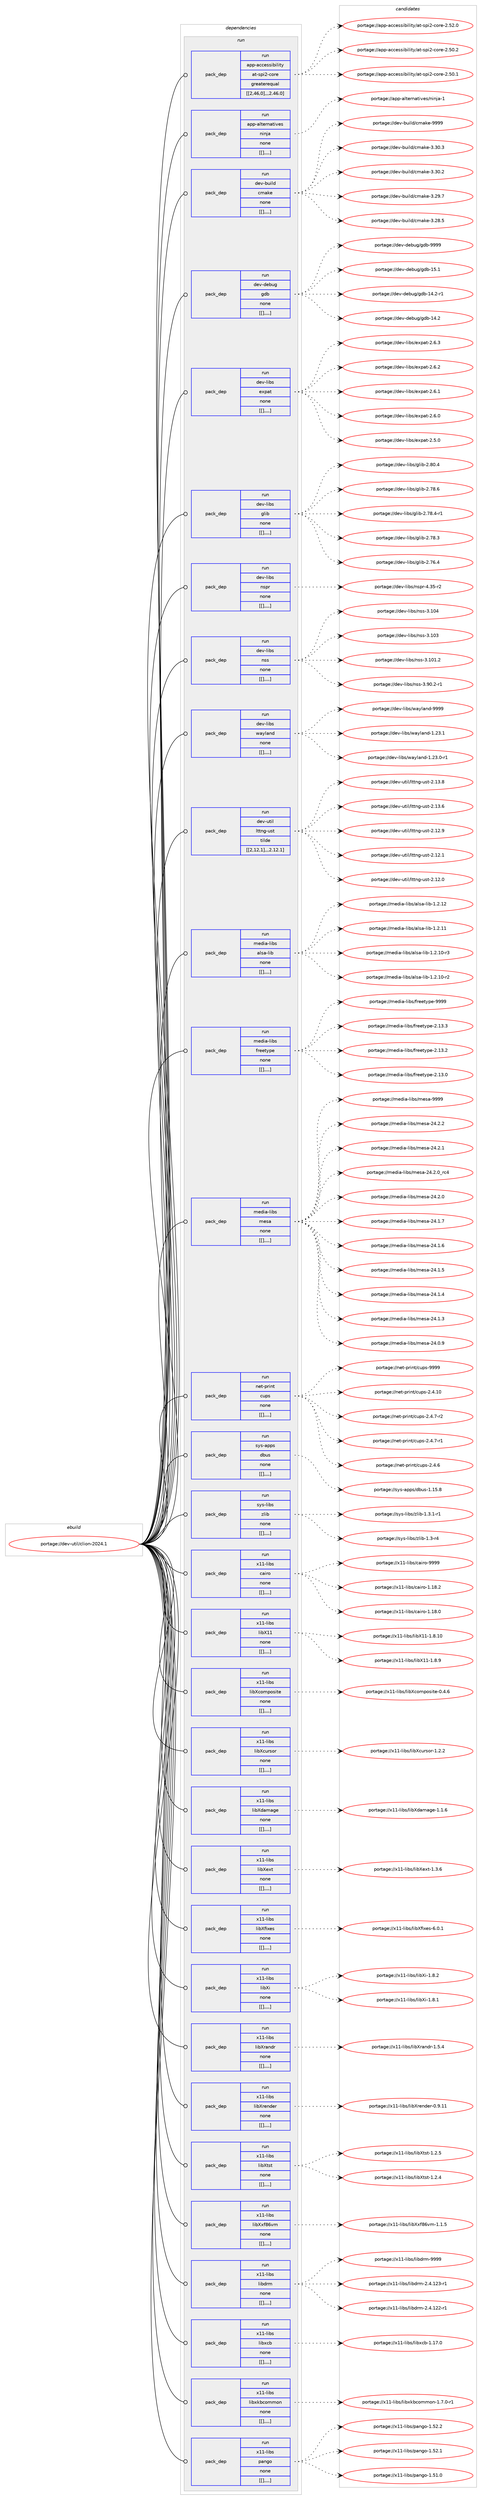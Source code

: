 digraph prolog {

# *************
# Graph options
# *************

newrank=true;
concentrate=true;
compound=true;
graph [rankdir=LR,fontname=Helvetica,fontsize=10,ranksep=1.5];#, ranksep=2.5, nodesep=0.2];
edge  [arrowhead=vee];
node  [fontname=Helvetica,fontsize=10];

# **********
# The ebuild
# **********

subgraph cluster_leftcol {
color=gray;
label=<<i>ebuild</i>>;
id [label="portage://dev-util/clion-2024.1", color=red, width=4, href="../dev-util/clion-2024.1.svg"];
}

# ****************
# The dependencies
# ****************

subgraph cluster_midcol {
color=gray;
label=<<i>dependencies</i>>;
subgraph cluster_compile {
fillcolor="#eeeeee";
style=filled;
label=<<i>compile</i>>;
}
subgraph cluster_compileandrun {
fillcolor="#eeeeee";
style=filled;
label=<<i>compile and run</i>>;
}
subgraph cluster_run {
fillcolor="#eeeeee";
style=filled;
label=<<i>run</i>>;
subgraph pack152646 {
dependency215225 [label=<<TABLE BORDER="0" CELLBORDER="1" CELLSPACING="0" CELLPADDING="4" WIDTH="220"><TR><TD ROWSPAN="6" CELLPADDING="30">pack_dep</TD></TR><TR><TD WIDTH="110">run</TD></TR><TR><TD>app-accessibility</TD></TR><TR><TD>at-spi2-core</TD></TR><TR><TD>greaterequal</TD></TR><TR><TD>[[2,46,0],,,2.46.0]</TD></TR></TABLE>>, shape=none, color=blue];
}
id:e -> dependency215225:w [weight=20,style="solid",arrowhead="odot"];
subgraph pack152647 {
dependency215226 [label=<<TABLE BORDER="0" CELLBORDER="1" CELLSPACING="0" CELLPADDING="4" WIDTH="220"><TR><TD ROWSPAN="6" CELLPADDING="30">pack_dep</TD></TR><TR><TD WIDTH="110">run</TD></TR><TR><TD>app-alternatives</TD></TR><TR><TD>ninja</TD></TR><TR><TD>none</TD></TR><TR><TD>[[],,,,]</TD></TR></TABLE>>, shape=none, color=blue];
}
id:e -> dependency215226:w [weight=20,style="solid",arrowhead="odot"];
subgraph pack152648 {
dependency215227 [label=<<TABLE BORDER="0" CELLBORDER="1" CELLSPACING="0" CELLPADDING="4" WIDTH="220"><TR><TD ROWSPAN="6" CELLPADDING="30">pack_dep</TD></TR><TR><TD WIDTH="110">run</TD></TR><TR><TD>dev-build</TD></TR><TR><TD>cmake</TD></TR><TR><TD>none</TD></TR><TR><TD>[[],,,,]</TD></TR></TABLE>>, shape=none, color=blue];
}
id:e -> dependency215227:w [weight=20,style="solid",arrowhead="odot"];
subgraph pack152649 {
dependency215228 [label=<<TABLE BORDER="0" CELLBORDER="1" CELLSPACING="0" CELLPADDING="4" WIDTH="220"><TR><TD ROWSPAN="6" CELLPADDING="30">pack_dep</TD></TR><TR><TD WIDTH="110">run</TD></TR><TR><TD>dev-debug</TD></TR><TR><TD>gdb</TD></TR><TR><TD>none</TD></TR><TR><TD>[[],,,,]</TD></TR></TABLE>>, shape=none, color=blue];
}
id:e -> dependency215228:w [weight=20,style="solid",arrowhead="odot"];
subgraph pack152650 {
dependency215229 [label=<<TABLE BORDER="0" CELLBORDER="1" CELLSPACING="0" CELLPADDING="4" WIDTH="220"><TR><TD ROWSPAN="6" CELLPADDING="30">pack_dep</TD></TR><TR><TD WIDTH="110">run</TD></TR><TR><TD>dev-libs</TD></TR><TR><TD>expat</TD></TR><TR><TD>none</TD></TR><TR><TD>[[],,,,]</TD></TR></TABLE>>, shape=none, color=blue];
}
id:e -> dependency215229:w [weight=20,style="solid",arrowhead="odot"];
subgraph pack152651 {
dependency215230 [label=<<TABLE BORDER="0" CELLBORDER="1" CELLSPACING="0" CELLPADDING="4" WIDTH="220"><TR><TD ROWSPAN="6" CELLPADDING="30">pack_dep</TD></TR><TR><TD WIDTH="110">run</TD></TR><TR><TD>dev-libs</TD></TR><TR><TD>glib</TD></TR><TR><TD>none</TD></TR><TR><TD>[[],,,,]</TD></TR></TABLE>>, shape=none, color=blue];
}
id:e -> dependency215230:w [weight=20,style="solid",arrowhead="odot"];
subgraph pack152652 {
dependency215231 [label=<<TABLE BORDER="0" CELLBORDER="1" CELLSPACING="0" CELLPADDING="4" WIDTH="220"><TR><TD ROWSPAN="6" CELLPADDING="30">pack_dep</TD></TR><TR><TD WIDTH="110">run</TD></TR><TR><TD>dev-libs</TD></TR><TR><TD>nspr</TD></TR><TR><TD>none</TD></TR><TR><TD>[[],,,,]</TD></TR></TABLE>>, shape=none, color=blue];
}
id:e -> dependency215231:w [weight=20,style="solid",arrowhead="odot"];
subgraph pack152653 {
dependency215232 [label=<<TABLE BORDER="0" CELLBORDER="1" CELLSPACING="0" CELLPADDING="4" WIDTH="220"><TR><TD ROWSPAN="6" CELLPADDING="30">pack_dep</TD></TR><TR><TD WIDTH="110">run</TD></TR><TR><TD>dev-libs</TD></TR><TR><TD>nss</TD></TR><TR><TD>none</TD></TR><TR><TD>[[],,,,]</TD></TR></TABLE>>, shape=none, color=blue];
}
id:e -> dependency215232:w [weight=20,style="solid",arrowhead="odot"];
subgraph pack152654 {
dependency215233 [label=<<TABLE BORDER="0" CELLBORDER="1" CELLSPACING="0" CELLPADDING="4" WIDTH="220"><TR><TD ROWSPAN="6" CELLPADDING="30">pack_dep</TD></TR><TR><TD WIDTH="110">run</TD></TR><TR><TD>dev-libs</TD></TR><TR><TD>wayland</TD></TR><TR><TD>none</TD></TR><TR><TD>[[],,,,]</TD></TR></TABLE>>, shape=none, color=blue];
}
id:e -> dependency215233:w [weight=20,style="solid",arrowhead="odot"];
subgraph pack152655 {
dependency215234 [label=<<TABLE BORDER="0" CELLBORDER="1" CELLSPACING="0" CELLPADDING="4" WIDTH="220"><TR><TD ROWSPAN="6" CELLPADDING="30">pack_dep</TD></TR><TR><TD WIDTH="110">run</TD></TR><TR><TD>dev-util</TD></TR><TR><TD>lttng-ust</TD></TR><TR><TD>tilde</TD></TR><TR><TD>[[2,12,1],,,2.12.1]</TD></TR></TABLE>>, shape=none, color=blue];
}
id:e -> dependency215234:w [weight=20,style="solid",arrowhead="odot"];
subgraph pack152656 {
dependency215235 [label=<<TABLE BORDER="0" CELLBORDER="1" CELLSPACING="0" CELLPADDING="4" WIDTH="220"><TR><TD ROWSPAN="6" CELLPADDING="30">pack_dep</TD></TR><TR><TD WIDTH="110">run</TD></TR><TR><TD>media-libs</TD></TR><TR><TD>alsa-lib</TD></TR><TR><TD>none</TD></TR><TR><TD>[[],,,,]</TD></TR></TABLE>>, shape=none, color=blue];
}
id:e -> dependency215235:w [weight=20,style="solid",arrowhead="odot"];
subgraph pack152657 {
dependency215236 [label=<<TABLE BORDER="0" CELLBORDER="1" CELLSPACING="0" CELLPADDING="4" WIDTH="220"><TR><TD ROWSPAN="6" CELLPADDING="30">pack_dep</TD></TR><TR><TD WIDTH="110">run</TD></TR><TR><TD>media-libs</TD></TR><TR><TD>freetype</TD></TR><TR><TD>none</TD></TR><TR><TD>[[],,,,]</TD></TR></TABLE>>, shape=none, color=blue];
}
id:e -> dependency215236:w [weight=20,style="solid",arrowhead="odot"];
subgraph pack152658 {
dependency215237 [label=<<TABLE BORDER="0" CELLBORDER="1" CELLSPACING="0" CELLPADDING="4" WIDTH="220"><TR><TD ROWSPAN="6" CELLPADDING="30">pack_dep</TD></TR><TR><TD WIDTH="110">run</TD></TR><TR><TD>media-libs</TD></TR><TR><TD>mesa</TD></TR><TR><TD>none</TD></TR><TR><TD>[[],,,,]</TD></TR></TABLE>>, shape=none, color=blue];
}
id:e -> dependency215237:w [weight=20,style="solid",arrowhead="odot"];
subgraph pack152659 {
dependency215238 [label=<<TABLE BORDER="0" CELLBORDER="1" CELLSPACING="0" CELLPADDING="4" WIDTH="220"><TR><TD ROWSPAN="6" CELLPADDING="30">pack_dep</TD></TR><TR><TD WIDTH="110">run</TD></TR><TR><TD>net-print</TD></TR><TR><TD>cups</TD></TR><TR><TD>none</TD></TR><TR><TD>[[],,,,]</TD></TR></TABLE>>, shape=none, color=blue];
}
id:e -> dependency215238:w [weight=20,style="solid",arrowhead="odot"];
subgraph pack152660 {
dependency215239 [label=<<TABLE BORDER="0" CELLBORDER="1" CELLSPACING="0" CELLPADDING="4" WIDTH="220"><TR><TD ROWSPAN="6" CELLPADDING="30">pack_dep</TD></TR><TR><TD WIDTH="110">run</TD></TR><TR><TD>sys-apps</TD></TR><TR><TD>dbus</TD></TR><TR><TD>none</TD></TR><TR><TD>[[],,,,]</TD></TR></TABLE>>, shape=none, color=blue];
}
id:e -> dependency215239:w [weight=20,style="solid",arrowhead="odot"];
subgraph pack152661 {
dependency215240 [label=<<TABLE BORDER="0" CELLBORDER="1" CELLSPACING="0" CELLPADDING="4" WIDTH="220"><TR><TD ROWSPAN="6" CELLPADDING="30">pack_dep</TD></TR><TR><TD WIDTH="110">run</TD></TR><TR><TD>sys-libs</TD></TR><TR><TD>zlib</TD></TR><TR><TD>none</TD></TR><TR><TD>[[],,,,]</TD></TR></TABLE>>, shape=none, color=blue];
}
id:e -> dependency215240:w [weight=20,style="solid",arrowhead="odot"];
subgraph pack152662 {
dependency215241 [label=<<TABLE BORDER="0" CELLBORDER="1" CELLSPACING="0" CELLPADDING="4" WIDTH="220"><TR><TD ROWSPAN="6" CELLPADDING="30">pack_dep</TD></TR><TR><TD WIDTH="110">run</TD></TR><TR><TD>x11-libs</TD></TR><TR><TD>cairo</TD></TR><TR><TD>none</TD></TR><TR><TD>[[],,,,]</TD></TR></TABLE>>, shape=none, color=blue];
}
id:e -> dependency215241:w [weight=20,style="solid",arrowhead="odot"];
subgraph pack152663 {
dependency215242 [label=<<TABLE BORDER="0" CELLBORDER="1" CELLSPACING="0" CELLPADDING="4" WIDTH="220"><TR><TD ROWSPAN="6" CELLPADDING="30">pack_dep</TD></TR><TR><TD WIDTH="110">run</TD></TR><TR><TD>x11-libs</TD></TR><TR><TD>libX11</TD></TR><TR><TD>none</TD></TR><TR><TD>[[],,,,]</TD></TR></TABLE>>, shape=none, color=blue];
}
id:e -> dependency215242:w [weight=20,style="solid",arrowhead="odot"];
subgraph pack152664 {
dependency215243 [label=<<TABLE BORDER="0" CELLBORDER="1" CELLSPACING="0" CELLPADDING="4" WIDTH="220"><TR><TD ROWSPAN="6" CELLPADDING="30">pack_dep</TD></TR><TR><TD WIDTH="110">run</TD></TR><TR><TD>x11-libs</TD></TR><TR><TD>libXcomposite</TD></TR><TR><TD>none</TD></TR><TR><TD>[[],,,,]</TD></TR></TABLE>>, shape=none, color=blue];
}
id:e -> dependency215243:w [weight=20,style="solid",arrowhead="odot"];
subgraph pack152665 {
dependency215244 [label=<<TABLE BORDER="0" CELLBORDER="1" CELLSPACING="0" CELLPADDING="4" WIDTH="220"><TR><TD ROWSPAN="6" CELLPADDING="30">pack_dep</TD></TR><TR><TD WIDTH="110">run</TD></TR><TR><TD>x11-libs</TD></TR><TR><TD>libXcursor</TD></TR><TR><TD>none</TD></TR><TR><TD>[[],,,,]</TD></TR></TABLE>>, shape=none, color=blue];
}
id:e -> dependency215244:w [weight=20,style="solid",arrowhead="odot"];
subgraph pack152666 {
dependency215245 [label=<<TABLE BORDER="0" CELLBORDER="1" CELLSPACING="0" CELLPADDING="4" WIDTH="220"><TR><TD ROWSPAN="6" CELLPADDING="30">pack_dep</TD></TR><TR><TD WIDTH="110">run</TD></TR><TR><TD>x11-libs</TD></TR><TR><TD>libXdamage</TD></TR><TR><TD>none</TD></TR><TR><TD>[[],,,,]</TD></TR></TABLE>>, shape=none, color=blue];
}
id:e -> dependency215245:w [weight=20,style="solid",arrowhead="odot"];
subgraph pack152667 {
dependency215246 [label=<<TABLE BORDER="0" CELLBORDER="1" CELLSPACING="0" CELLPADDING="4" WIDTH="220"><TR><TD ROWSPAN="6" CELLPADDING="30">pack_dep</TD></TR><TR><TD WIDTH="110">run</TD></TR><TR><TD>x11-libs</TD></TR><TR><TD>libXext</TD></TR><TR><TD>none</TD></TR><TR><TD>[[],,,,]</TD></TR></TABLE>>, shape=none, color=blue];
}
id:e -> dependency215246:w [weight=20,style="solid",arrowhead="odot"];
subgraph pack152668 {
dependency215247 [label=<<TABLE BORDER="0" CELLBORDER="1" CELLSPACING="0" CELLPADDING="4" WIDTH="220"><TR><TD ROWSPAN="6" CELLPADDING="30">pack_dep</TD></TR><TR><TD WIDTH="110">run</TD></TR><TR><TD>x11-libs</TD></TR><TR><TD>libXfixes</TD></TR><TR><TD>none</TD></TR><TR><TD>[[],,,,]</TD></TR></TABLE>>, shape=none, color=blue];
}
id:e -> dependency215247:w [weight=20,style="solid",arrowhead="odot"];
subgraph pack152669 {
dependency215248 [label=<<TABLE BORDER="0" CELLBORDER="1" CELLSPACING="0" CELLPADDING="4" WIDTH="220"><TR><TD ROWSPAN="6" CELLPADDING="30">pack_dep</TD></TR><TR><TD WIDTH="110">run</TD></TR><TR><TD>x11-libs</TD></TR><TR><TD>libXi</TD></TR><TR><TD>none</TD></TR><TR><TD>[[],,,,]</TD></TR></TABLE>>, shape=none, color=blue];
}
id:e -> dependency215248:w [weight=20,style="solid",arrowhead="odot"];
subgraph pack152670 {
dependency215249 [label=<<TABLE BORDER="0" CELLBORDER="1" CELLSPACING="0" CELLPADDING="4" WIDTH="220"><TR><TD ROWSPAN="6" CELLPADDING="30">pack_dep</TD></TR><TR><TD WIDTH="110">run</TD></TR><TR><TD>x11-libs</TD></TR><TR><TD>libXrandr</TD></TR><TR><TD>none</TD></TR><TR><TD>[[],,,,]</TD></TR></TABLE>>, shape=none, color=blue];
}
id:e -> dependency215249:w [weight=20,style="solid",arrowhead="odot"];
subgraph pack152671 {
dependency215250 [label=<<TABLE BORDER="0" CELLBORDER="1" CELLSPACING="0" CELLPADDING="4" WIDTH="220"><TR><TD ROWSPAN="6" CELLPADDING="30">pack_dep</TD></TR><TR><TD WIDTH="110">run</TD></TR><TR><TD>x11-libs</TD></TR><TR><TD>libXrender</TD></TR><TR><TD>none</TD></TR><TR><TD>[[],,,,]</TD></TR></TABLE>>, shape=none, color=blue];
}
id:e -> dependency215250:w [weight=20,style="solid",arrowhead="odot"];
subgraph pack152672 {
dependency215251 [label=<<TABLE BORDER="0" CELLBORDER="1" CELLSPACING="0" CELLPADDING="4" WIDTH="220"><TR><TD ROWSPAN="6" CELLPADDING="30">pack_dep</TD></TR><TR><TD WIDTH="110">run</TD></TR><TR><TD>x11-libs</TD></TR><TR><TD>libXtst</TD></TR><TR><TD>none</TD></TR><TR><TD>[[],,,,]</TD></TR></TABLE>>, shape=none, color=blue];
}
id:e -> dependency215251:w [weight=20,style="solid",arrowhead="odot"];
subgraph pack152673 {
dependency215252 [label=<<TABLE BORDER="0" CELLBORDER="1" CELLSPACING="0" CELLPADDING="4" WIDTH="220"><TR><TD ROWSPAN="6" CELLPADDING="30">pack_dep</TD></TR><TR><TD WIDTH="110">run</TD></TR><TR><TD>x11-libs</TD></TR><TR><TD>libXxf86vm</TD></TR><TR><TD>none</TD></TR><TR><TD>[[],,,,]</TD></TR></TABLE>>, shape=none, color=blue];
}
id:e -> dependency215252:w [weight=20,style="solid",arrowhead="odot"];
subgraph pack152674 {
dependency215253 [label=<<TABLE BORDER="0" CELLBORDER="1" CELLSPACING="0" CELLPADDING="4" WIDTH="220"><TR><TD ROWSPAN="6" CELLPADDING="30">pack_dep</TD></TR><TR><TD WIDTH="110">run</TD></TR><TR><TD>x11-libs</TD></TR><TR><TD>libdrm</TD></TR><TR><TD>none</TD></TR><TR><TD>[[],,,,]</TD></TR></TABLE>>, shape=none, color=blue];
}
id:e -> dependency215253:w [weight=20,style="solid",arrowhead="odot"];
subgraph pack152675 {
dependency215254 [label=<<TABLE BORDER="0" CELLBORDER="1" CELLSPACING="0" CELLPADDING="4" WIDTH="220"><TR><TD ROWSPAN="6" CELLPADDING="30">pack_dep</TD></TR><TR><TD WIDTH="110">run</TD></TR><TR><TD>x11-libs</TD></TR><TR><TD>libxcb</TD></TR><TR><TD>none</TD></TR><TR><TD>[[],,,,]</TD></TR></TABLE>>, shape=none, color=blue];
}
id:e -> dependency215254:w [weight=20,style="solid",arrowhead="odot"];
subgraph pack152676 {
dependency215255 [label=<<TABLE BORDER="0" CELLBORDER="1" CELLSPACING="0" CELLPADDING="4" WIDTH="220"><TR><TD ROWSPAN="6" CELLPADDING="30">pack_dep</TD></TR><TR><TD WIDTH="110">run</TD></TR><TR><TD>x11-libs</TD></TR><TR><TD>libxkbcommon</TD></TR><TR><TD>none</TD></TR><TR><TD>[[],,,,]</TD></TR></TABLE>>, shape=none, color=blue];
}
id:e -> dependency215255:w [weight=20,style="solid",arrowhead="odot"];
subgraph pack152677 {
dependency215256 [label=<<TABLE BORDER="0" CELLBORDER="1" CELLSPACING="0" CELLPADDING="4" WIDTH="220"><TR><TD ROWSPAN="6" CELLPADDING="30">pack_dep</TD></TR><TR><TD WIDTH="110">run</TD></TR><TR><TD>x11-libs</TD></TR><TR><TD>pango</TD></TR><TR><TD>none</TD></TR><TR><TD>[[],,,,]</TD></TR></TABLE>>, shape=none, color=blue];
}
id:e -> dependency215256:w [weight=20,style="solid",arrowhead="odot"];
}
}

# **************
# The candidates
# **************

subgraph cluster_choices {
rank=same;
color=gray;
label=<<i>candidates</i>>;

subgraph choice152646 {
color=black;
nodesep=1;
choice97112112459799991011151151059810510810511612147971164511511210550459911111410145504653504648 [label="portage://app-accessibility/at-spi2-core-2.52.0", color=red, width=4,href="../app-accessibility/at-spi2-core-2.52.0.svg"];
choice97112112459799991011151151059810510810511612147971164511511210550459911111410145504653484650 [label="portage://app-accessibility/at-spi2-core-2.50.2", color=red, width=4,href="../app-accessibility/at-spi2-core-2.50.2.svg"];
choice97112112459799991011151151059810510810511612147971164511511210550459911111410145504653484649 [label="portage://app-accessibility/at-spi2-core-2.50.1", color=red, width=4,href="../app-accessibility/at-spi2-core-2.50.1.svg"];
dependency215225:e -> choice97112112459799991011151151059810510810511612147971164511511210550459911111410145504653504648:w [style=dotted,weight="100"];
dependency215225:e -> choice97112112459799991011151151059810510810511612147971164511511210550459911111410145504653484650:w [style=dotted,weight="100"];
dependency215225:e -> choice97112112459799991011151151059810510810511612147971164511511210550459911111410145504653484649:w [style=dotted,weight="100"];
}
subgraph choice152647 {
color=black;
nodesep=1;
choice9711211245971081161011141109711610511810111547110105110106974549 [label="portage://app-alternatives/ninja-1", color=red, width=4,href="../app-alternatives/ninja-1.svg"];
dependency215226:e -> choice9711211245971081161011141109711610511810111547110105110106974549:w [style=dotted,weight="100"];
}
subgraph choice152648 {
color=black;
nodesep=1;
choice10010111845981171051081004799109971071014557575757 [label="portage://dev-build/cmake-9999", color=red, width=4,href="../dev-build/cmake-9999.svg"];
choice100101118459811710510810047991099710710145514651484651 [label="portage://dev-build/cmake-3.30.3", color=red, width=4,href="../dev-build/cmake-3.30.3.svg"];
choice100101118459811710510810047991099710710145514651484650 [label="portage://dev-build/cmake-3.30.2", color=red, width=4,href="../dev-build/cmake-3.30.2.svg"];
choice100101118459811710510810047991099710710145514650574655 [label="portage://dev-build/cmake-3.29.7", color=red, width=4,href="../dev-build/cmake-3.29.7.svg"];
choice100101118459811710510810047991099710710145514650564653 [label="portage://dev-build/cmake-3.28.5", color=red, width=4,href="../dev-build/cmake-3.28.5.svg"];
dependency215227:e -> choice10010111845981171051081004799109971071014557575757:w [style=dotted,weight="100"];
dependency215227:e -> choice100101118459811710510810047991099710710145514651484651:w [style=dotted,weight="100"];
dependency215227:e -> choice100101118459811710510810047991099710710145514651484650:w [style=dotted,weight="100"];
dependency215227:e -> choice100101118459811710510810047991099710710145514650574655:w [style=dotted,weight="100"];
dependency215227:e -> choice100101118459811710510810047991099710710145514650564653:w [style=dotted,weight="100"];
}
subgraph choice152649 {
color=black;
nodesep=1;
choice100101118451001019811710347103100984557575757 [label="portage://dev-debug/gdb-9999", color=red, width=4,href="../dev-debug/gdb-9999.svg"];
choice100101118451001019811710347103100984549534649 [label="portage://dev-debug/gdb-15.1", color=red, width=4,href="../dev-debug/gdb-15.1.svg"];
choice1001011184510010198117103471031009845495246504511449 [label="portage://dev-debug/gdb-14.2-r1", color=red, width=4,href="../dev-debug/gdb-14.2-r1.svg"];
choice100101118451001019811710347103100984549524650 [label="portage://dev-debug/gdb-14.2", color=red, width=4,href="../dev-debug/gdb-14.2.svg"];
dependency215228:e -> choice100101118451001019811710347103100984557575757:w [style=dotted,weight="100"];
dependency215228:e -> choice100101118451001019811710347103100984549534649:w [style=dotted,weight="100"];
dependency215228:e -> choice1001011184510010198117103471031009845495246504511449:w [style=dotted,weight="100"];
dependency215228:e -> choice100101118451001019811710347103100984549524650:w [style=dotted,weight="100"];
}
subgraph choice152650 {
color=black;
nodesep=1;
choice10010111845108105981154710112011297116455046544651 [label="portage://dev-libs/expat-2.6.3", color=red, width=4,href="../dev-libs/expat-2.6.3.svg"];
choice10010111845108105981154710112011297116455046544650 [label="portage://dev-libs/expat-2.6.2", color=red, width=4,href="../dev-libs/expat-2.6.2.svg"];
choice10010111845108105981154710112011297116455046544649 [label="portage://dev-libs/expat-2.6.1", color=red, width=4,href="../dev-libs/expat-2.6.1.svg"];
choice10010111845108105981154710112011297116455046544648 [label="portage://dev-libs/expat-2.6.0", color=red, width=4,href="../dev-libs/expat-2.6.0.svg"];
choice10010111845108105981154710112011297116455046534648 [label="portage://dev-libs/expat-2.5.0", color=red, width=4,href="../dev-libs/expat-2.5.0.svg"];
dependency215229:e -> choice10010111845108105981154710112011297116455046544651:w [style=dotted,weight="100"];
dependency215229:e -> choice10010111845108105981154710112011297116455046544650:w [style=dotted,weight="100"];
dependency215229:e -> choice10010111845108105981154710112011297116455046544649:w [style=dotted,weight="100"];
dependency215229:e -> choice10010111845108105981154710112011297116455046544648:w [style=dotted,weight="100"];
dependency215229:e -> choice10010111845108105981154710112011297116455046534648:w [style=dotted,weight="100"];
}
subgraph choice152651 {
color=black;
nodesep=1;
choice1001011184510810598115471031081059845504656484652 [label="portage://dev-libs/glib-2.80.4", color=red, width=4,href="../dev-libs/glib-2.80.4.svg"];
choice1001011184510810598115471031081059845504655564654 [label="portage://dev-libs/glib-2.78.6", color=red, width=4,href="../dev-libs/glib-2.78.6.svg"];
choice10010111845108105981154710310810598455046555646524511449 [label="portage://dev-libs/glib-2.78.4-r1", color=red, width=4,href="../dev-libs/glib-2.78.4-r1.svg"];
choice1001011184510810598115471031081059845504655564651 [label="portage://dev-libs/glib-2.78.3", color=red, width=4,href="../dev-libs/glib-2.78.3.svg"];
choice1001011184510810598115471031081059845504655544652 [label="portage://dev-libs/glib-2.76.4", color=red, width=4,href="../dev-libs/glib-2.76.4.svg"];
dependency215230:e -> choice1001011184510810598115471031081059845504656484652:w [style=dotted,weight="100"];
dependency215230:e -> choice1001011184510810598115471031081059845504655564654:w [style=dotted,weight="100"];
dependency215230:e -> choice10010111845108105981154710310810598455046555646524511449:w [style=dotted,weight="100"];
dependency215230:e -> choice1001011184510810598115471031081059845504655564651:w [style=dotted,weight="100"];
dependency215230:e -> choice1001011184510810598115471031081059845504655544652:w [style=dotted,weight="100"];
}
subgraph choice152652 {
color=black;
nodesep=1;
choice10010111845108105981154711011511211445524651534511450 [label="portage://dev-libs/nspr-4.35-r2", color=red, width=4,href="../dev-libs/nspr-4.35-r2.svg"];
dependency215231:e -> choice10010111845108105981154711011511211445524651534511450:w [style=dotted,weight="100"];
}
subgraph choice152653 {
color=black;
nodesep=1;
choice100101118451081059811547110115115455146494852 [label="portage://dev-libs/nss-3.104", color=red, width=4,href="../dev-libs/nss-3.104.svg"];
choice100101118451081059811547110115115455146494851 [label="portage://dev-libs/nss-3.103", color=red, width=4,href="../dev-libs/nss-3.103.svg"];
choice1001011184510810598115471101151154551464948494650 [label="portage://dev-libs/nss-3.101.2", color=red, width=4,href="../dev-libs/nss-3.101.2.svg"];
choice100101118451081059811547110115115455146574846504511449 [label="portage://dev-libs/nss-3.90.2-r1", color=red, width=4,href="../dev-libs/nss-3.90.2-r1.svg"];
dependency215232:e -> choice100101118451081059811547110115115455146494852:w [style=dotted,weight="100"];
dependency215232:e -> choice100101118451081059811547110115115455146494851:w [style=dotted,weight="100"];
dependency215232:e -> choice1001011184510810598115471101151154551464948494650:w [style=dotted,weight="100"];
dependency215232:e -> choice100101118451081059811547110115115455146574846504511449:w [style=dotted,weight="100"];
}
subgraph choice152654 {
color=black;
nodesep=1;
choice10010111845108105981154711997121108971101004557575757 [label="portage://dev-libs/wayland-9999", color=red, width=4,href="../dev-libs/wayland-9999.svg"];
choice100101118451081059811547119971211089711010045494650514649 [label="portage://dev-libs/wayland-1.23.1", color=red, width=4,href="../dev-libs/wayland-1.23.1.svg"];
choice1001011184510810598115471199712110897110100454946505146484511449 [label="portage://dev-libs/wayland-1.23.0-r1", color=red, width=4,href="../dev-libs/wayland-1.23.0-r1.svg"];
dependency215233:e -> choice10010111845108105981154711997121108971101004557575757:w [style=dotted,weight="100"];
dependency215233:e -> choice100101118451081059811547119971211089711010045494650514649:w [style=dotted,weight="100"];
dependency215233:e -> choice1001011184510810598115471199712110897110100454946505146484511449:w [style=dotted,weight="100"];
}
subgraph choice152655 {
color=black;
nodesep=1;
choice10010111845117116105108471081161161101034511711511645504649514656 [label="portage://dev-util/lttng-ust-2.13.8", color=red, width=4,href="../dev-util/lttng-ust-2.13.8.svg"];
choice10010111845117116105108471081161161101034511711511645504649514654 [label="portage://dev-util/lttng-ust-2.13.6", color=red, width=4,href="../dev-util/lttng-ust-2.13.6.svg"];
choice10010111845117116105108471081161161101034511711511645504649504657 [label="portage://dev-util/lttng-ust-2.12.9", color=red, width=4,href="../dev-util/lttng-ust-2.12.9.svg"];
choice10010111845117116105108471081161161101034511711511645504649504649 [label="portage://dev-util/lttng-ust-2.12.1", color=red, width=4,href="../dev-util/lttng-ust-2.12.1.svg"];
choice10010111845117116105108471081161161101034511711511645504649504648 [label="portage://dev-util/lttng-ust-2.12.0", color=red, width=4,href="../dev-util/lttng-ust-2.12.0.svg"];
dependency215234:e -> choice10010111845117116105108471081161161101034511711511645504649514656:w [style=dotted,weight="100"];
dependency215234:e -> choice10010111845117116105108471081161161101034511711511645504649514654:w [style=dotted,weight="100"];
dependency215234:e -> choice10010111845117116105108471081161161101034511711511645504649504657:w [style=dotted,weight="100"];
dependency215234:e -> choice10010111845117116105108471081161161101034511711511645504649504649:w [style=dotted,weight="100"];
dependency215234:e -> choice10010111845117116105108471081161161101034511711511645504649504648:w [style=dotted,weight="100"];
}
subgraph choice152656 {
color=black;
nodesep=1;
choice109101100105974510810598115479710811597451081059845494650464950 [label="portage://media-libs/alsa-lib-1.2.12", color=red, width=4,href="../media-libs/alsa-lib-1.2.12.svg"];
choice109101100105974510810598115479710811597451081059845494650464949 [label="portage://media-libs/alsa-lib-1.2.11", color=red, width=4,href="../media-libs/alsa-lib-1.2.11.svg"];
choice1091011001059745108105981154797108115974510810598454946504649484511451 [label="portage://media-libs/alsa-lib-1.2.10-r3", color=red, width=4,href="../media-libs/alsa-lib-1.2.10-r3.svg"];
choice1091011001059745108105981154797108115974510810598454946504649484511450 [label="portage://media-libs/alsa-lib-1.2.10-r2", color=red, width=4,href="../media-libs/alsa-lib-1.2.10-r2.svg"];
dependency215235:e -> choice109101100105974510810598115479710811597451081059845494650464950:w [style=dotted,weight="100"];
dependency215235:e -> choice109101100105974510810598115479710811597451081059845494650464949:w [style=dotted,weight="100"];
dependency215235:e -> choice1091011001059745108105981154797108115974510810598454946504649484511451:w [style=dotted,weight="100"];
dependency215235:e -> choice1091011001059745108105981154797108115974510810598454946504649484511450:w [style=dotted,weight="100"];
}
subgraph choice152657 {
color=black;
nodesep=1;
choice109101100105974510810598115471021141011011161211121014557575757 [label="portage://media-libs/freetype-9999", color=red, width=4,href="../media-libs/freetype-9999.svg"];
choice1091011001059745108105981154710211410110111612111210145504649514651 [label="portage://media-libs/freetype-2.13.3", color=red, width=4,href="../media-libs/freetype-2.13.3.svg"];
choice1091011001059745108105981154710211410110111612111210145504649514650 [label="portage://media-libs/freetype-2.13.2", color=red, width=4,href="../media-libs/freetype-2.13.2.svg"];
choice1091011001059745108105981154710211410110111612111210145504649514648 [label="portage://media-libs/freetype-2.13.0", color=red, width=4,href="../media-libs/freetype-2.13.0.svg"];
dependency215236:e -> choice109101100105974510810598115471021141011011161211121014557575757:w [style=dotted,weight="100"];
dependency215236:e -> choice1091011001059745108105981154710211410110111612111210145504649514651:w [style=dotted,weight="100"];
dependency215236:e -> choice1091011001059745108105981154710211410110111612111210145504649514650:w [style=dotted,weight="100"];
dependency215236:e -> choice1091011001059745108105981154710211410110111612111210145504649514648:w [style=dotted,weight="100"];
}
subgraph choice152658 {
color=black;
nodesep=1;
choice10910110010597451081059811547109101115974557575757 [label="portage://media-libs/mesa-9999", color=red, width=4,href="../media-libs/mesa-9999.svg"];
choice109101100105974510810598115471091011159745505246504650 [label="portage://media-libs/mesa-24.2.2", color=red, width=4,href="../media-libs/mesa-24.2.2.svg"];
choice109101100105974510810598115471091011159745505246504649 [label="portage://media-libs/mesa-24.2.1", color=red, width=4,href="../media-libs/mesa-24.2.1.svg"];
choice109101100105974510810598115471091011159745505246504648951149952 [label="portage://media-libs/mesa-24.2.0_rc4", color=red, width=4,href="../media-libs/mesa-24.2.0_rc4.svg"];
choice109101100105974510810598115471091011159745505246504648 [label="portage://media-libs/mesa-24.2.0", color=red, width=4,href="../media-libs/mesa-24.2.0.svg"];
choice109101100105974510810598115471091011159745505246494655 [label="portage://media-libs/mesa-24.1.7", color=red, width=4,href="../media-libs/mesa-24.1.7.svg"];
choice109101100105974510810598115471091011159745505246494654 [label="portage://media-libs/mesa-24.1.6", color=red, width=4,href="../media-libs/mesa-24.1.6.svg"];
choice109101100105974510810598115471091011159745505246494653 [label="portage://media-libs/mesa-24.1.5", color=red, width=4,href="../media-libs/mesa-24.1.5.svg"];
choice109101100105974510810598115471091011159745505246494652 [label="portage://media-libs/mesa-24.1.4", color=red, width=4,href="../media-libs/mesa-24.1.4.svg"];
choice109101100105974510810598115471091011159745505246494651 [label="portage://media-libs/mesa-24.1.3", color=red, width=4,href="../media-libs/mesa-24.1.3.svg"];
choice109101100105974510810598115471091011159745505246484657 [label="portage://media-libs/mesa-24.0.9", color=red, width=4,href="../media-libs/mesa-24.0.9.svg"];
dependency215237:e -> choice10910110010597451081059811547109101115974557575757:w [style=dotted,weight="100"];
dependency215237:e -> choice109101100105974510810598115471091011159745505246504650:w [style=dotted,weight="100"];
dependency215237:e -> choice109101100105974510810598115471091011159745505246504649:w [style=dotted,weight="100"];
dependency215237:e -> choice109101100105974510810598115471091011159745505246504648951149952:w [style=dotted,weight="100"];
dependency215237:e -> choice109101100105974510810598115471091011159745505246504648:w [style=dotted,weight="100"];
dependency215237:e -> choice109101100105974510810598115471091011159745505246494655:w [style=dotted,weight="100"];
dependency215237:e -> choice109101100105974510810598115471091011159745505246494654:w [style=dotted,weight="100"];
dependency215237:e -> choice109101100105974510810598115471091011159745505246494653:w [style=dotted,weight="100"];
dependency215237:e -> choice109101100105974510810598115471091011159745505246494652:w [style=dotted,weight="100"];
dependency215237:e -> choice109101100105974510810598115471091011159745505246494651:w [style=dotted,weight="100"];
dependency215237:e -> choice109101100105974510810598115471091011159745505246484657:w [style=dotted,weight="100"];
}
subgraph choice152659 {
color=black;
nodesep=1;
choice1101011164511211410511011647991171121154557575757 [label="portage://net-print/cups-9999", color=red, width=4,href="../net-print/cups-9999.svg"];
choice11010111645112114105110116479911711211545504652464948 [label="portage://net-print/cups-2.4.10", color=red, width=4,href="../net-print/cups-2.4.10.svg"];
choice1101011164511211410511011647991171121154550465246554511450 [label="portage://net-print/cups-2.4.7-r2", color=red, width=4,href="../net-print/cups-2.4.7-r2.svg"];
choice1101011164511211410511011647991171121154550465246554511449 [label="portage://net-print/cups-2.4.7-r1", color=red, width=4,href="../net-print/cups-2.4.7-r1.svg"];
choice110101116451121141051101164799117112115455046524654 [label="portage://net-print/cups-2.4.6", color=red, width=4,href="../net-print/cups-2.4.6.svg"];
dependency215238:e -> choice1101011164511211410511011647991171121154557575757:w [style=dotted,weight="100"];
dependency215238:e -> choice11010111645112114105110116479911711211545504652464948:w [style=dotted,weight="100"];
dependency215238:e -> choice1101011164511211410511011647991171121154550465246554511450:w [style=dotted,weight="100"];
dependency215238:e -> choice1101011164511211410511011647991171121154550465246554511449:w [style=dotted,weight="100"];
dependency215238:e -> choice110101116451121141051101164799117112115455046524654:w [style=dotted,weight="100"];
}
subgraph choice152660 {
color=black;
nodesep=1;
choice1151211154597112112115471009811711545494649534656 [label="portage://sys-apps/dbus-1.15.8", color=red, width=4,href="../sys-apps/dbus-1.15.8.svg"];
dependency215239:e -> choice1151211154597112112115471009811711545494649534656:w [style=dotted,weight="100"];
}
subgraph choice152661 {
color=black;
nodesep=1;
choice115121115451081059811547122108105984549465146494511449 [label="portage://sys-libs/zlib-1.3.1-r1", color=red, width=4,href="../sys-libs/zlib-1.3.1-r1.svg"];
choice11512111545108105981154712210810598454946514511452 [label="portage://sys-libs/zlib-1.3-r4", color=red, width=4,href="../sys-libs/zlib-1.3-r4.svg"];
dependency215240:e -> choice115121115451081059811547122108105984549465146494511449:w [style=dotted,weight="100"];
dependency215240:e -> choice11512111545108105981154712210810598454946514511452:w [style=dotted,weight="100"];
}
subgraph choice152662 {
color=black;
nodesep=1;
choice120494945108105981154799971051141114557575757 [label="portage://x11-libs/cairo-9999", color=red, width=4,href="../x11-libs/cairo-9999.svg"];
choice1204949451081059811547999710511411145494649564650 [label="portage://x11-libs/cairo-1.18.2", color=red, width=4,href="../x11-libs/cairo-1.18.2.svg"];
choice1204949451081059811547999710511411145494649564648 [label="portage://x11-libs/cairo-1.18.0", color=red, width=4,href="../x11-libs/cairo-1.18.0.svg"];
dependency215241:e -> choice120494945108105981154799971051141114557575757:w [style=dotted,weight="100"];
dependency215241:e -> choice1204949451081059811547999710511411145494649564650:w [style=dotted,weight="100"];
dependency215241:e -> choice1204949451081059811547999710511411145494649564648:w [style=dotted,weight="100"];
}
subgraph choice152663 {
color=black;
nodesep=1;
choice12049494510810598115471081059888494945494656464948 [label="portage://x11-libs/libX11-1.8.10", color=red, width=4,href="../x11-libs/libX11-1.8.10.svg"];
choice120494945108105981154710810598884949454946564657 [label="portage://x11-libs/libX11-1.8.9", color=red, width=4,href="../x11-libs/libX11-1.8.9.svg"];
dependency215242:e -> choice12049494510810598115471081059888494945494656464948:w [style=dotted,weight="100"];
dependency215242:e -> choice120494945108105981154710810598884949454946564657:w [style=dotted,weight="100"];
}
subgraph choice152664 {
color=black;
nodesep=1;
choice1204949451081059811547108105988899111109112111115105116101454846524654 [label="portage://x11-libs/libXcomposite-0.4.6", color=red, width=4,href="../x11-libs/libXcomposite-0.4.6.svg"];
dependency215243:e -> choice1204949451081059811547108105988899111109112111115105116101454846524654:w [style=dotted,weight="100"];
}
subgraph choice152665 {
color=black;
nodesep=1;
choice1204949451081059811547108105988899117114115111114454946504650 [label="portage://x11-libs/libXcursor-1.2.2", color=red, width=4,href="../x11-libs/libXcursor-1.2.2.svg"];
dependency215244:e -> choice1204949451081059811547108105988899117114115111114454946504650:w [style=dotted,weight="100"];
}
subgraph choice152666 {
color=black;
nodesep=1;
choice120494945108105981154710810598881009710997103101454946494654 [label="portage://x11-libs/libXdamage-1.1.6", color=red, width=4,href="../x11-libs/libXdamage-1.1.6.svg"];
dependency215245:e -> choice120494945108105981154710810598881009710997103101454946494654:w [style=dotted,weight="100"];
}
subgraph choice152667 {
color=black;
nodesep=1;
choice12049494510810598115471081059888101120116454946514654 [label="portage://x11-libs/libXext-1.3.6", color=red, width=4,href="../x11-libs/libXext-1.3.6.svg"];
dependency215246:e -> choice12049494510810598115471081059888101120116454946514654:w [style=dotted,weight="100"];
}
subgraph choice152668 {
color=black;
nodesep=1;
choice12049494510810598115471081059888102105120101115455446484649 [label="portage://x11-libs/libXfixes-6.0.1", color=red, width=4,href="../x11-libs/libXfixes-6.0.1.svg"];
dependency215247:e -> choice12049494510810598115471081059888102105120101115455446484649:w [style=dotted,weight="100"];
}
subgraph choice152669 {
color=black;
nodesep=1;
choice12049494510810598115471081059888105454946564650 [label="portage://x11-libs/libXi-1.8.2", color=red, width=4,href="../x11-libs/libXi-1.8.2.svg"];
choice12049494510810598115471081059888105454946564649 [label="portage://x11-libs/libXi-1.8.1", color=red, width=4,href="../x11-libs/libXi-1.8.1.svg"];
dependency215248:e -> choice12049494510810598115471081059888105454946564650:w [style=dotted,weight="100"];
dependency215248:e -> choice12049494510810598115471081059888105454946564649:w [style=dotted,weight="100"];
}
subgraph choice152670 {
color=black;
nodesep=1;
choice1204949451081059811547108105988811497110100114454946534652 [label="portage://x11-libs/libXrandr-1.5.4", color=red, width=4,href="../x11-libs/libXrandr-1.5.4.svg"];
dependency215249:e -> choice1204949451081059811547108105988811497110100114454946534652:w [style=dotted,weight="100"];
}
subgraph choice152671 {
color=black;
nodesep=1;
choice1204949451081059811547108105988811410111010010111445484657464949 [label="portage://x11-libs/libXrender-0.9.11", color=red, width=4,href="../x11-libs/libXrender-0.9.11.svg"];
dependency215250:e -> choice1204949451081059811547108105988811410111010010111445484657464949:w [style=dotted,weight="100"];
}
subgraph choice152672 {
color=black;
nodesep=1;
choice12049494510810598115471081059888116115116454946504653 [label="portage://x11-libs/libXtst-1.2.5", color=red, width=4,href="../x11-libs/libXtst-1.2.5.svg"];
choice12049494510810598115471081059888116115116454946504652 [label="portage://x11-libs/libXtst-1.2.4", color=red, width=4,href="../x11-libs/libXtst-1.2.4.svg"];
dependency215251:e -> choice12049494510810598115471081059888116115116454946504653:w [style=dotted,weight="100"];
dependency215251:e -> choice12049494510810598115471081059888116115116454946504652:w [style=dotted,weight="100"];
}
subgraph choice152673 {
color=black;
nodesep=1;
choice120494945108105981154710810598881201025654118109454946494653 [label="portage://x11-libs/libXxf86vm-1.1.5", color=red, width=4,href="../x11-libs/libXxf86vm-1.1.5.svg"];
dependency215252:e -> choice120494945108105981154710810598881201025654118109454946494653:w [style=dotted,weight="100"];
}
subgraph choice152674 {
color=black;
nodesep=1;
choice1204949451081059811547108105981001141094557575757 [label="portage://x11-libs/libdrm-9999", color=red, width=4,href="../x11-libs/libdrm-9999.svg"];
choice12049494510810598115471081059810011410945504652464950514511449 [label="portage://x11-libs/libdrm-2.4.123-r1", color=red, width=4,href="../x11-libs/libdrm-2.4.123-r1.svg"];
choice12049494510810598115471081059810011410945504652464950504511449 [label="portage://x11-libs/libdrm-2.4.122-r1", color=red, width=4,href="../x11-libs/libdrm-2.4.122-r1.svg"];
dependency215253:e -> choice1204949451081059811547108105981001141094557575757:w [style=dotted,weight="100"];
dependency215253:e -> choice12049494510810598115471081059810011410945504652464950514511449:w [style=dotted,weight="100"];
dependency215253:e -> choice12049494510810598115471081059810011410945504652464950504511449:w [style=dotted,weight="100"];
}
subgraph choice152675 {
color=black;
nodesep=1;
choice120494945108105981154710810598120999845494649554648 [label="portage://x11-libs/libxcb-1.17.0", color=red, width=4,href="../x11-libs/libxcb-1.17.0.svg"];
dependency215254:e -> choice120494945108105981154710810598120999845494649554648:w [style=dotted,weight="100"];
}
subgraph choice152676 {
color=black;
nodesep=1;
choice12049494510810598115471081059812010798991111091091111104549465546484511449 [label="portage://x11-libs/libxkbcommon-1.7.0-r1", color=red, width=4,href="../x11-libs/libxkbcommon-1.7.0-r1.svg"];
dependency215255:e -> choice12049494510810598115471081059812010798991111091091111104549465546484511449:w [style=dotted,weight="100"];
}
subgraph choice152677 {
color=black;
nodesep=1;
choice12049494510810598115471129711010311145494653504650 [label="portage://x11-libs/pango-1.52.2", color=red, width=4,href="../x11-libs/pango-1.52.2.svg"];
choice12049494510810598115471129711010311145494653504649 [label="portage://x11-libs/pango-1.52.1", color=red, width=4,href="../x11-libs/pango-1.52.1.svg"];
choice12049494510810598115471129711010311145494653494648 [label="portage://x11-libs/pango-1.51.0", color=red, width=4,href="../x11-libs/pango-1.51.0.svg"];
dependency215256:e -> choice12049494510810598115471129711010311145494653504650:w [style=dotted,weight="100"];
dependency215256:e -> choice12049494510810598115471129711010311145494653504649:w [style=dotted,weight="100"];
dependency215256:e -> choice12049494510810598115471129711010311145494653494648:w [style=dotted,weight="100"];
}
}

}
